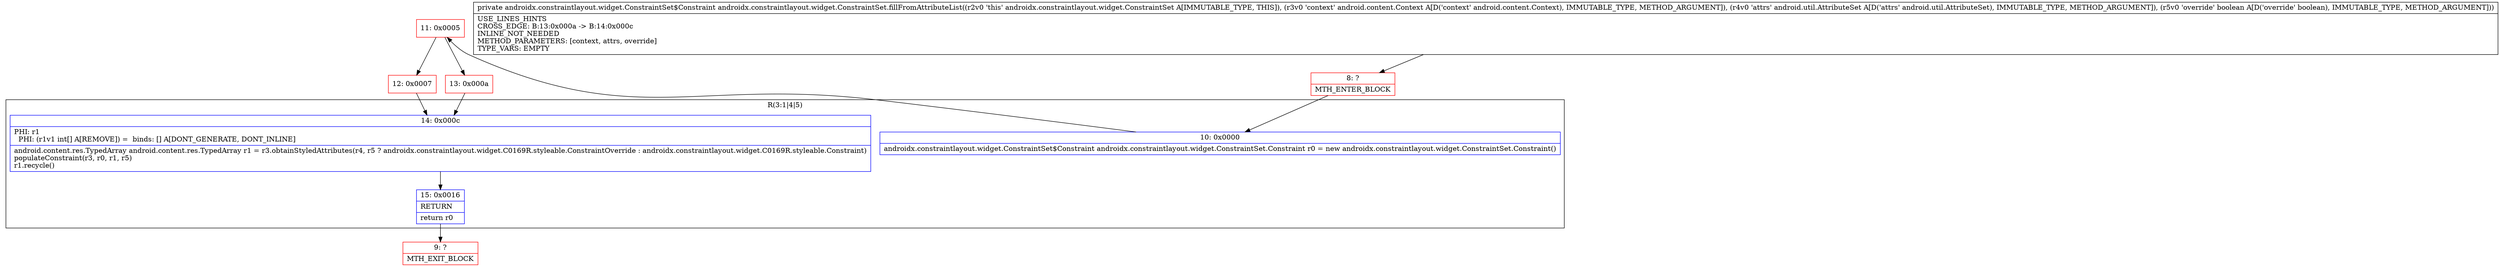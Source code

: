 digraph "CFG forandroidx.constraintlayout.widget.ConstraintSet.fillFromAttributeList(Landroid\/content\/Context;Landroid\/util\/AttributeSet;Z)Landroidx\/constraintlayout\/widget\/ConstraintSet$Constraint;" {
subgraph cluster_Region_479401143 {
label = "R(3:1|4|5)";
node [shape=record,color=blue];
Node_10 [shape=record,label="{10\:\ 0x0000|androidx.constraintlayout.widget.ConstraintSet$Constraint androidx.constraintlayout.widget.ConstraintSet.Constraint r0 = new androidx.constraintlayout.widget.ConstraintSet.Constraint()\l}"];
Node_14 [shape=record,label="{14\:\ 0x000c|PHI: r1 \l  PHI: (r1v1 int[] A[REMOVE]) =  binds: [] A[DONT_GENERATE, DONT_INLINE]\l|android.content.res.TypedArray android.content.res.TypedArray r1 = r3.obtainStyledAttributes(r4, r5 ? androidx.constraintlayout.widget.C0169R.styleable.ConstraintOverride : androidx.constraintlayout.widget.C0169R.styleable.Constraint)\lpopulateConstraint(r3, r0, r1, r5)\lr1.recycle()\l}"];
Node_15 [shape=record,label="{15\:\ 0x0016|RETURN\l|return r0\l}"];
}
Node_8 [shape=record,color=red,label="{8\:\ ?|MTH_ENTER_BLOCK\l}"];
Node_11 [shape=record,color=red,label="{11\:\ 0x0005}"];
Node_12 [shape=record,color=red,label="{12\:\ 0x0007}"];
Node_9 [shape=record,color=red,label="{9\:\ ?|MTH_EXIT_BLOCK\l}"];
Node_13 [shape=record,color=red,label="{13\:\ 0x000a}"];
MethodNode[shape=record,label="{private androidx.constraintlayout.widget.ConstraintSet$Constraint androidx.constraintlayout.widget.ConstraintSet.fillFromAttributeList((r2v0 'this' androidx.constraintlayout.widget.ConstraintSet A[IMMUTABLE_TYPE, THIS]), (r3v0 'context' android.content.Context A[D('context' android.content.Context), IMMUTABLE_TYPE, METHOD_ARGUMENT]), (r4v0 'attrs' android.util.AttributeSet A[D('attrs' android.util.AttributeSet), IMMUTABLE_TYPE, METHOD_ARGUMENT]), (r5v0 'override' boolean A[D('override' boolean), IMMUTABLE_TYPE, METHOD_ARGUMENT]))  | USE_LINES_HINTS\lCROSS_EDGE: B:13:0x000a \-\> B:14:0x000c\lINLINE_NOT_NEEDED\lMETHOD_PARAMETERS: [context, attrs, override]\lTYPE_VARS: EMPTY\l}"];
MethodNode -> Node_8;Node_10 -> Node_11;
Node_14 -> Node_15;
Node_15 -> Node_9;
Node_8 -> Node_10;
Node_11 -> Node_12;
Node_11 -> Node_13;
Node_12 -> Node_14;
Node_13 -> Node_14;
}


